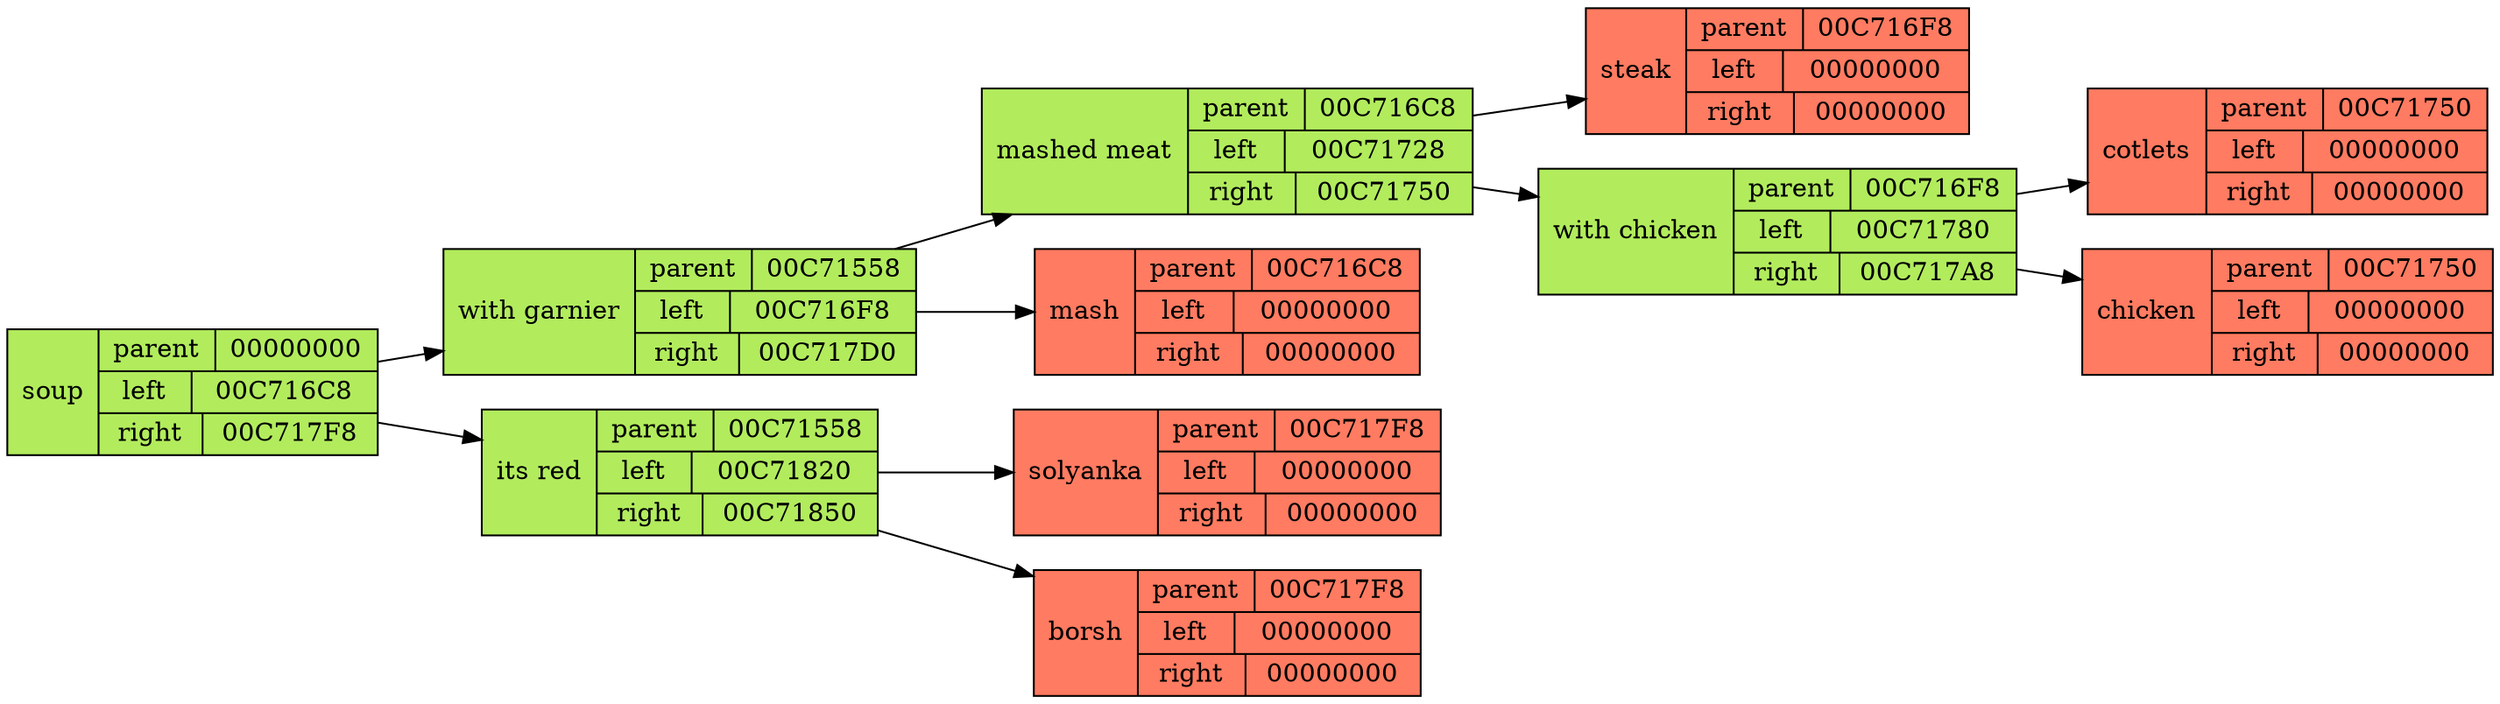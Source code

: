 digraph list{
	rankdir=LR;
	bgcolor="#FFFFFF";	node[color="black", fontsize=14];
	fixedsize=true;
	Q00C71558[style=filled, shape=record, fillcolor="#B2EC5D", width=2, label ="{soup | {{parent | 00000000} | {left | 00C716C8} | {right | 00C717F8}}}" ]
	Q00C716C8[style=filled, shape=record, fillcolor="#B2EC5D", width=2, label ="{with garnier | {{parent | 00C71558} | {left | 00C716F8} | {right | 00C717D0}}}" ]
	Q00C716F8[style=filled, shape=record, fillcolor="#B2EC5D", width=2, label ="{mashed meat | {{parent | 00C716C8} | {left | 00C71728} | {right | 00C71750}}}" ]
	Q00C71728[style=filled, shape=record, fillcolor="#FF7B61", width=2, label ="{steak | {{parent | 00C716F8} | {left | 00000000} | {right | 00000000}}}" ]

	Q00C71750[style=filled, shape=record, fillcolor="#B2EC5D", width=2, label ="{with chicken | {{parent | 00C716F8} | {left | 00C71780} | {right | 00C717A8}}}" ]
	Q00C71780[style=filled, shape=record, fillcolor="#FF7B61", width=2, label ="{cotlets | {{parent | 00C71750} | {left | 00000000} | {right | 00000000}}}" ]

	Q00C717A8[style=filled, shape=record, fillcolor="#FF7B61", width=2, label ="{chicken | {{parent | 00C71750} | {left | 00000000} | {right | 00000000}}}" ]

	Q00C71750 -> Q00C71780
	Q00C71750 -> Q00C717A8

	Q00C716F8 -> Q00C71728
	Q00C716F8 -> Q00C71750

	Q00C717D0[style=filled, shape=record, fillcolor="#FF7B61", width=2, label ="{mash | {{parent | 00C716C8} | {left | 00000000} | {right | 00000000}}}" ]

	Q00C716C8 -> Q00C716F8
	Q00C716C8 -> Q00C717D0

	Q00C717F8[style=filled, shape=record, fillcolor="#B2EC5D", width=2, label ="{its red | {{parent | 00C71558} | {left | 00C71820} | {right | 00C71850}}}" ]
	Q00C71820[style=filled, shape=record, fillcolor="#FF7B61", width=2, label ="{solyanka | {{parent | 00C717F8} | {left | 00000000} | {right | 00000000}}}" ]

	Q00C71850[style=filled, shape=record, fillcolor="#FF7B61", width=2, label ="{borsh | {{parent | 00C717F8} | {left | 00000000} | {right | 00000000}}}" ]

	Q00C717F8 -> Q00C71820
	Q00C717F8 -> Q00C71850

	Q00C71558 -> Q00C716C8
	Q00C71558 -> Q00C717F8

}
